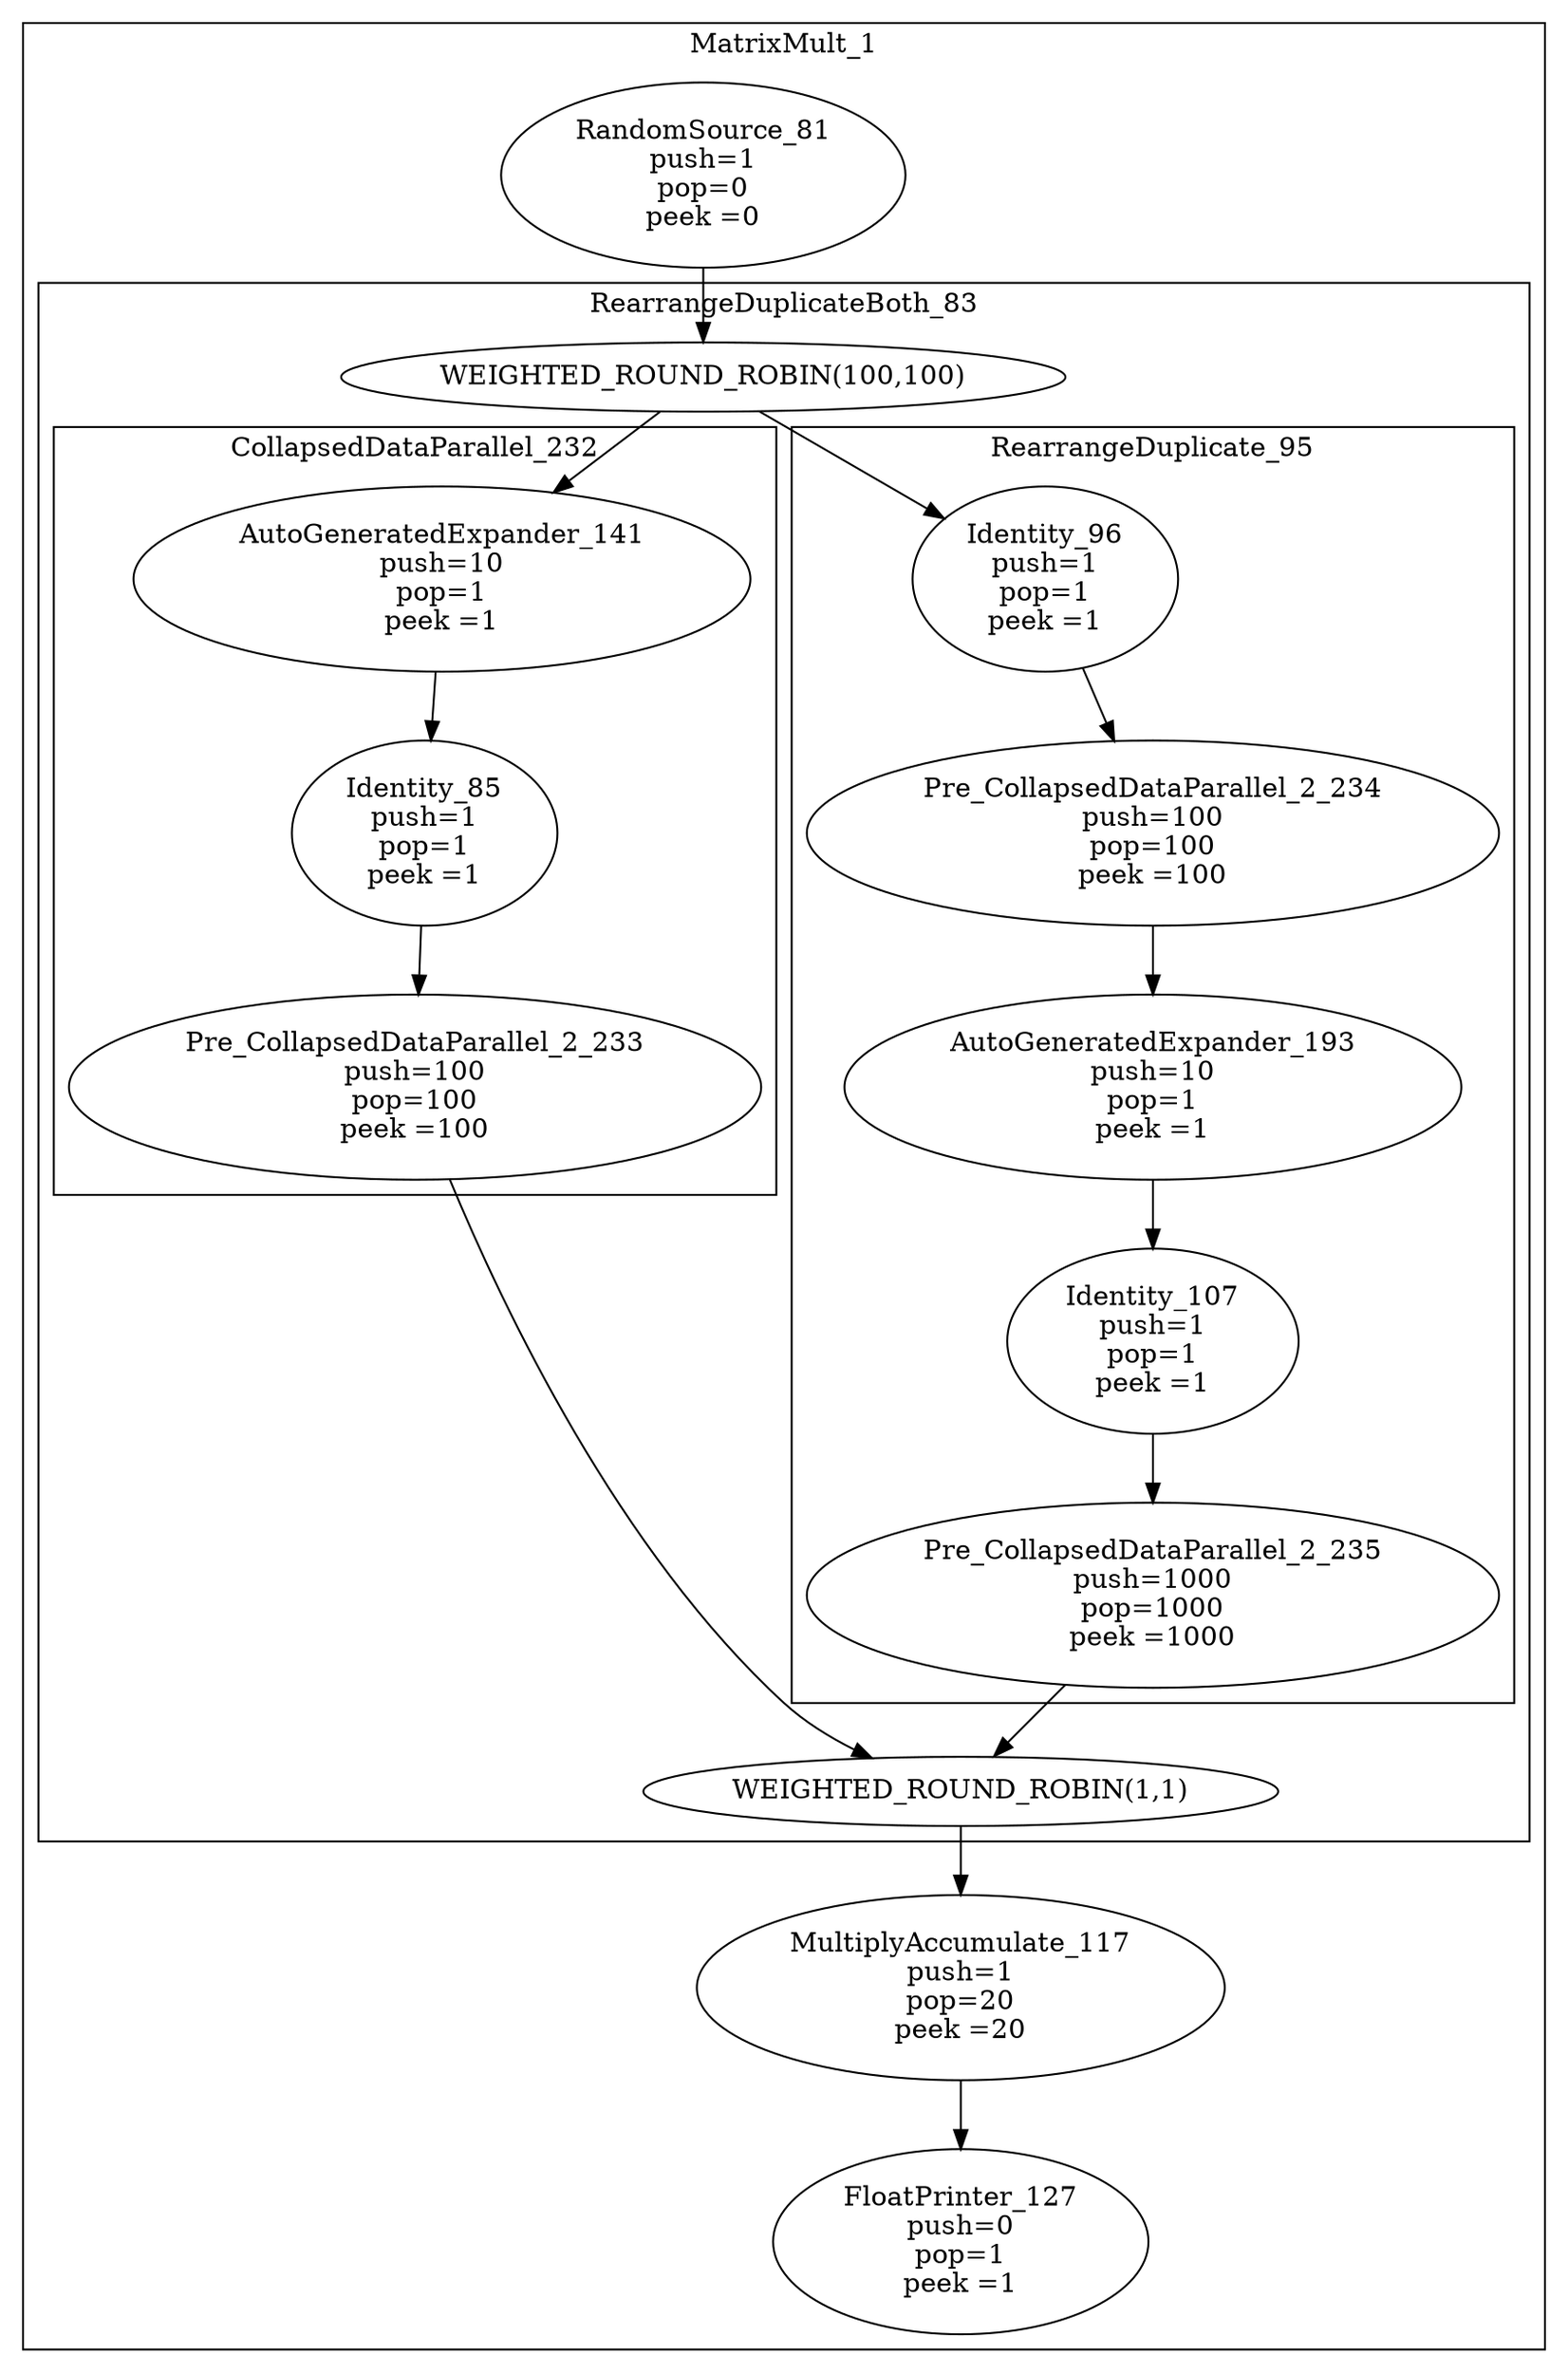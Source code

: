 digraph streamit {
subgraph cluster_node1 {
 label="MatrixMult_1";
node2 [ label="RandomSource_81\npush=1\npop=0\npeek =0" ]
subgraph cluster_node3 {
 label="RearrangeDuplicateBoth_83";
node4 [ label="WEIGHTED_ROUND_ROBIN(100,100)" ]
node5 [ label="WEIGHTED_ROUND_ROBIN(1,1)" ]
subgraph cluster_node6 {
 label="CollapsedDataParallel_232";
node7 [ label="AutoGeneratedExpander_141\npush=10\npop=1\npeek =1" ]
node8 [ label="Identity_85\npush=1\npop=1\npeek =1" ]
node7 -> node8
node9 [ label="Pre_CollapsedDataParallel_2_233\npush=100\npop=100\npeek =100" ]
node8 -> node9
}
node4 -> node7
node9 -> node5
subgraph cluster_node10 {
 label="RearrangeDuplicate_95";
node11 [ label="Identity_96\npush=1\npop=1\npeek =1" ]
node12 [ label="Pre_CollapsedDataParallel_2_234\npush=100\npop=100\npeek =100" ]
node11 -> node12
node13 [ label="AutoGeneratedExpander_193\npush=10\npop=1\npeek =1" ]
node12 -> node13
node14 [ label="Identity_107\npush=1\npop=1\npeek =1" ]
node13 -> node14
node15 [ label="Pre_CollapsedDataParallel_2_235\npush=1000\npop=1000\npeek =1000" ]
node14 -> node15
}
node4 -> node11
node15 -> node5
}
node2 -> node4
node16 [ label="MultiplyAccumulate_117\npush=1\npop=20\npeek =20" ]
node5 -> node16
node17 [ label="FloatPrinter_127\npush=0\npop=1\npeek =1" ]
node16 -> node17
}
}
